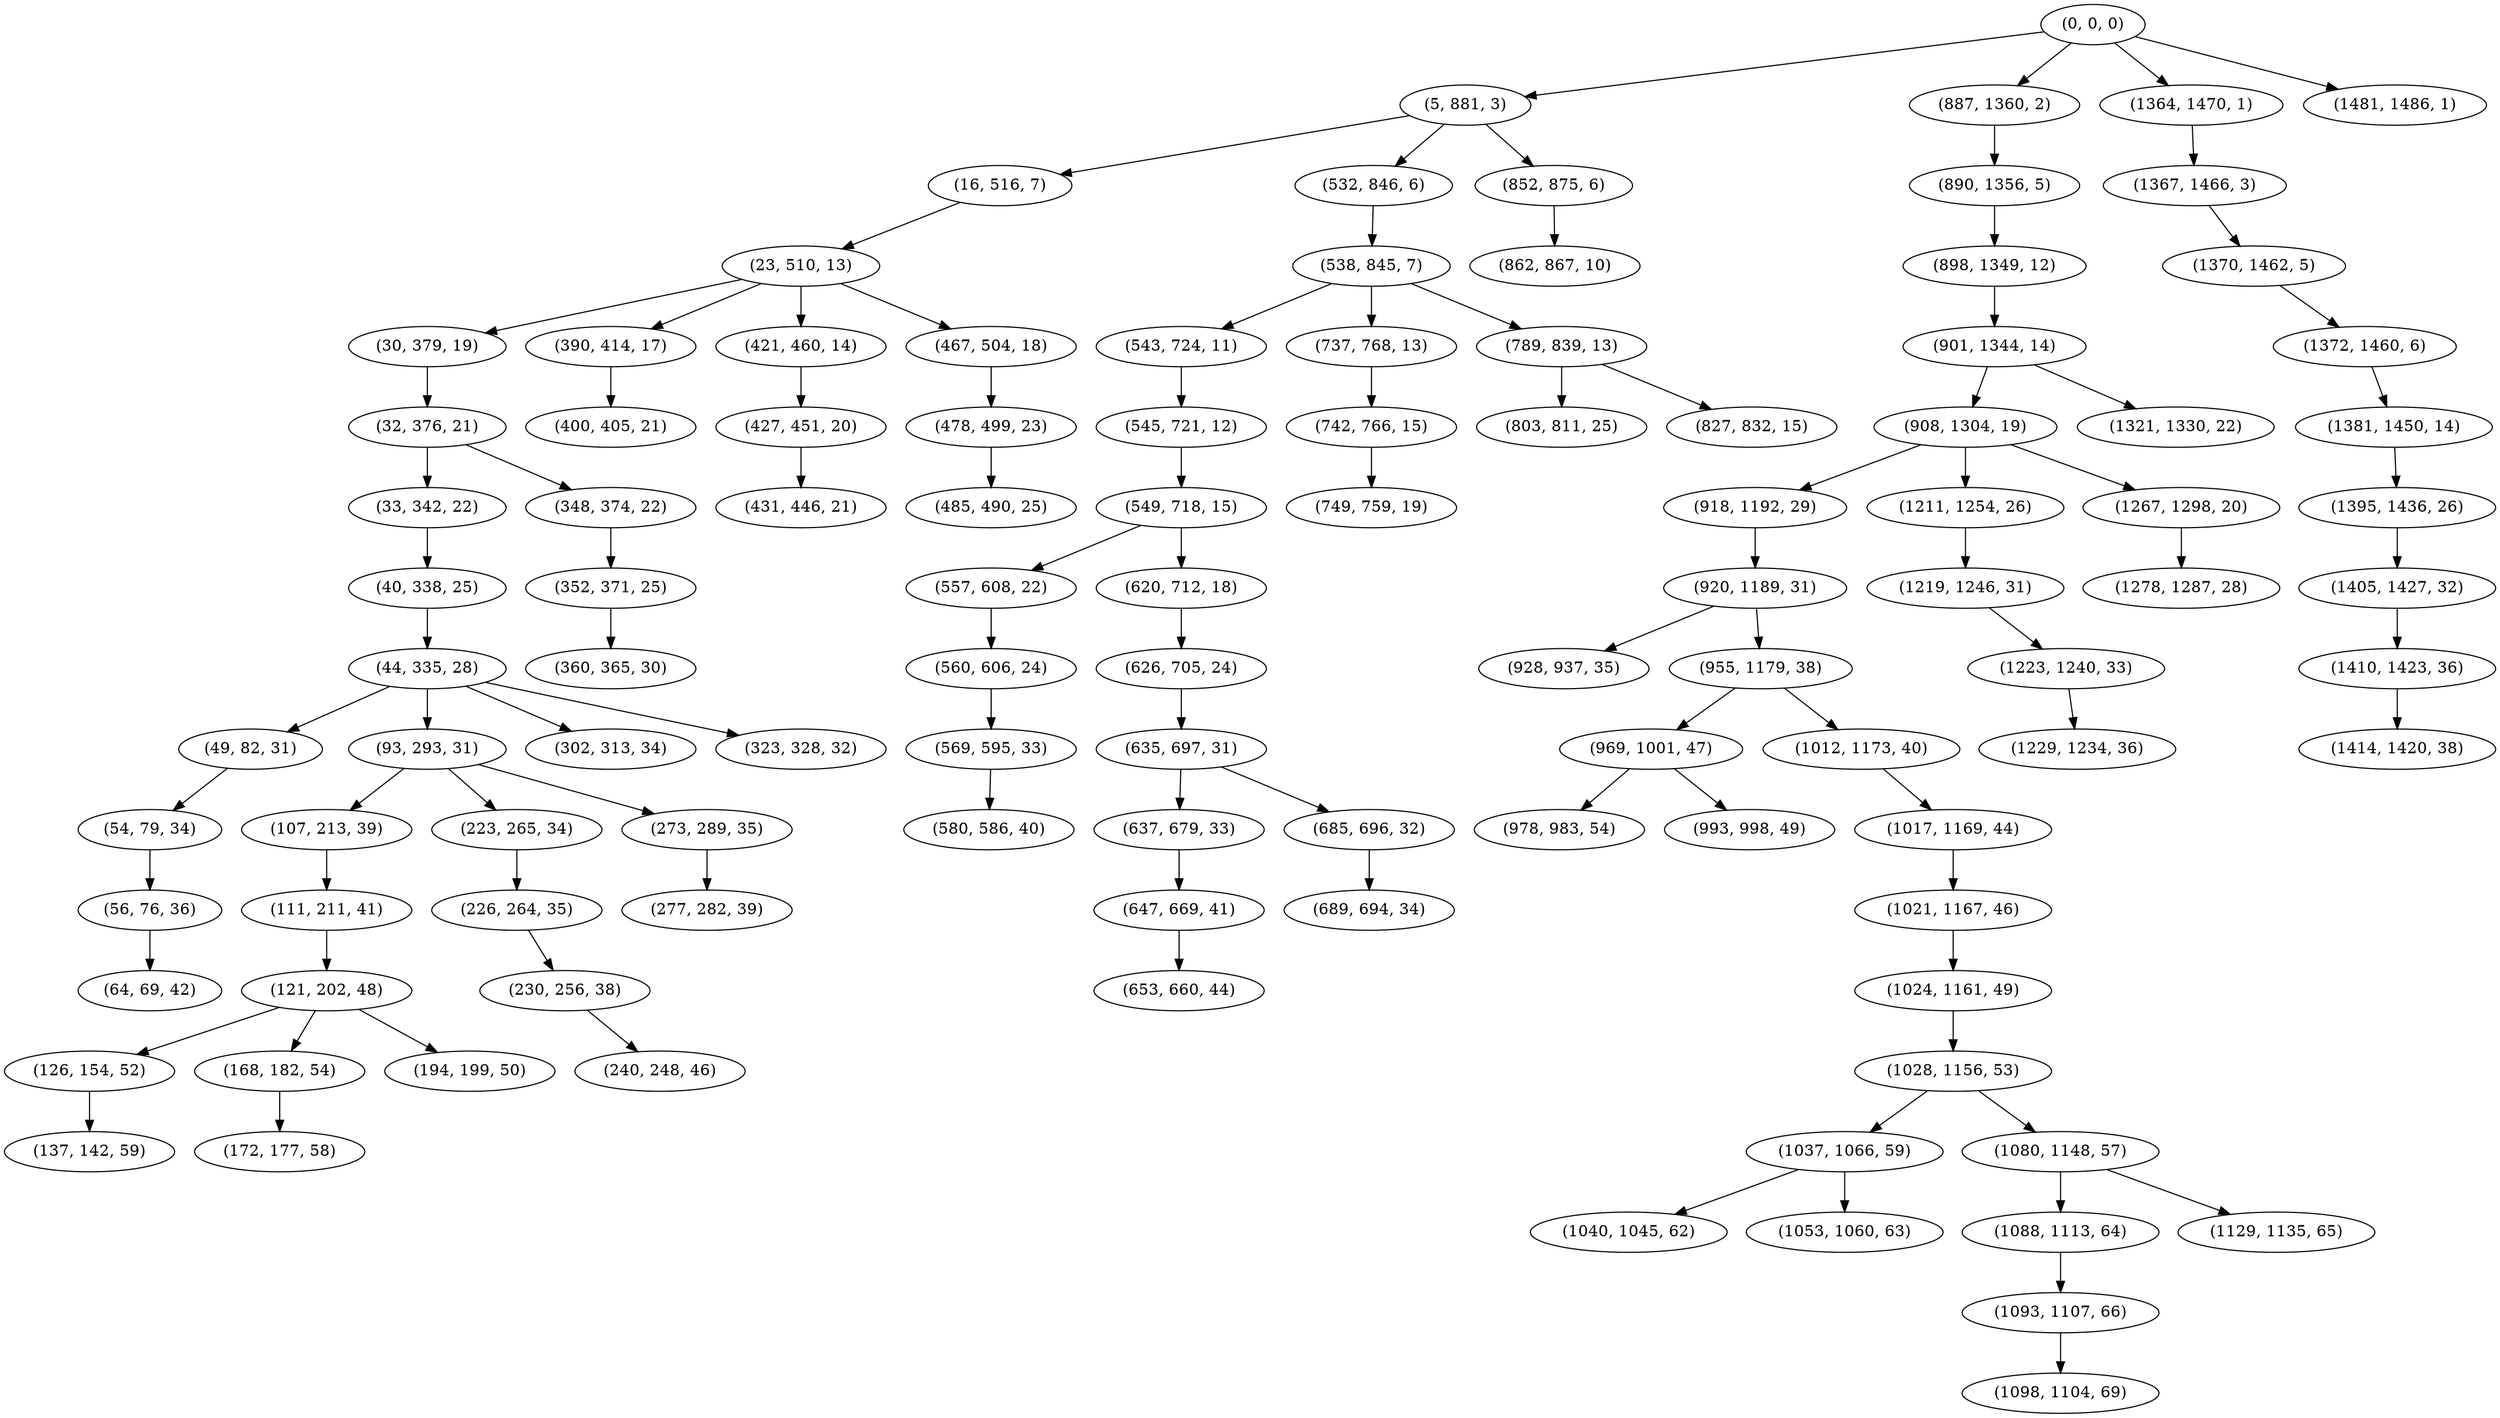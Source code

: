 digraph tree {
    "(0, 0, 0)";
    "(5, 881, 3)";
    "(16, 516, 7)";
    "(23, 510, 13)";
    "(30, 379, 19)";
    "(32, 376, 21)";
    "(33, 342, 22)";
    "(40, 338, 25)";
    "(44, 335, 28)";
    "(49, 82, 31)";
    "(54, 79, 34)";
    "(56, 76, 36)";
    "(64, 69, 42)";
    "(93, 293, 31)";
    "(107, 213, 39)";
    "(111, 211, 41)";
    "(121, 202, 48)";
    "(126, 154, 52)";
    "(137, 142, 59)";
    "(168, 182, 54)";
    "(172, 177, 58)";
    "(194, 199, 50)";
    "(223, 265, 34)";
    "(226, 264, 35)";
    "(230, 256, 38)";
    "(240, 248, 46)";
    "(273, 289, 35)";
    "(277, 282, 39)";
    "(302, 313, 34)";
    "(323, 328, 32)";
    "(348, 374, 22)";
    "(352, 371, 25)";
    "(360, 365, 30)";
    "(390, 414, 17)";
    "(400, 405, 21)";
    "(421, 460, 14)";
    "(427, 451, 20)";
    "(431, 446, 21)";
    "(467, 504, 18)";
    "(478, 499, 23)";
    "(485, 490, 25)";
    "(532, 846, 6)";
    "(538, 845, 7)";
    "(543, 724, 11)";
    "(545, 721, 12)";
    "(549, 718, 15)";
    "(557, 608, 22)";
    "(560, 606, 24)";
    "(569, 595, 33)";
    "(580, 586, 40)";
    "(620, 712, 18)";
    "(626, 705, 24)";
    "(635, 697, 31)";
    "(637, 679, 33)";
    "(647, 669, 41)";
    "(653, 660, 44)";
    "(685, 696, 32)";
    "(689, 694, 34)";
    "(737, 768, 13)";
    "(742, 766, 15)";
    "(749, 759, 19)";
    "(789, 839, 13)";
    "(803, 811, 25)";
    "(827, 832, 15)";
    "(852, 875, 6)";
    "(862, 867, 10)";
    "(887, 1360, 2)";
    "(890, 1356, 5)";
    "(898, 1349, 12)";
    "(901, 1344, 14)";
    "(908, 1304, 19)";
    "(918, 1192, 29)";
    "(920, 1189, 31)";
    "(928, 937, 35)";
    "(955, 1179, 38)";
    "(969, 1001, 47)";
    "(978, 983, 54)";
    "(993, 998, 49)";
    "(1012, 1173, 40)";
    "(1017, 1169, 44)";
    "(1021, 1167, 46)";
    "(1024, 1161, 49)";
    "(1028, 1156, 53)";
    "(1037, 1066, 59)";
    "(1040, 1045, 62)";
    "(1053, 1060, 63)";
    "(1080, 1148, 57)";
    "(1088, 1113, 64)";
    "(1093, 1107, 66)";
    "(1098, 1104, 69)";
    "(1129, 1135, 65)";
    "(1211, 1254, 26)";
    "(1219, 1246, 31)";
    "(1223, 1240, 33)";
    "(1229, 1234, 36)";
    "(1267, 1298, 20)";
    "(1278, 1287, 28)";
    "(1321, 1330, 22)";
    "(1364, 1470, 1)";
    "(1367, 1466, 3)";
    "(1370, 1462, 5)";
    "(1372, 1460, 6)";
    "(1381, 1450, 14)";
    "(1395, 1436, 26)";
    "(1405, 1427, 32)";
    "(1410, 1423, 36)";
    "(1414, 1420, 38)";
    "(1481, 1486, 1)";
    "(0, 0, 0)" -> "(5, 881, 3)";
    "(0, 0, 0)" -> "(887, 1360, 2)";
    "(0, 0, 0)" -> "(1364, 1470, 1)";
    "(0, 0, 0)" -> "(1481, 1486, 1)";
    "(5, 881, 3)" -> "(16, 516, 7)";
    "(5, 881, 3)" -> "(532, 846, 6)";
    "(5, 881, 3)" -> "(852, 875, 6)";
    "(16, 516, 7)" -> "(23, 510, 13)";
    "(23, 510, 13)" -> "(30, 379, 19)";
    "(23, 510, 13)" -> "(390, 414, 17)";
    "(23, 510, 13)" -> "(421, 460, 14)";
    "(23, 510, 13)" -> "(467, 504, 18)";
    "(30, 379, 19)" -> "(32, 376, 21)";
    "(32, 376, 21)" -> "(33, 342, 22)";
    "(32, 376, 21)" -> "(348, 374, 22)";
    "(33, 342, 22)" -> "(40, 338, 25)";
    "(40, 338, 25)" -> "(44, 335, 28)";
    "(44, 335, 28)" -> "(49, 82, 31)";
    "(44, 335, 28)" -> "(93, 293, 31)";
    "(44, 335, 28)" -> "(302, 313, 34)";
    "(44, 335, 28)" -> "(323, 328, 32)";
    "(49, 82, 31)" -> "(54, 79, 34)";
    "(54, 79, 34)" -> "(56, 76, 36)";
    "(56, 76, 36)" -> "(64, 69, 42)";
    "(93, 293, 31)" -> "(107, 213, 39)";
    "(93, 293, 31)" -> "(223, 265, 34)";
    "(93, 293, 31)" -> "(273, 289, 35)";
    "(107, 213, 39)" -> "(111, 211, 41)";
    "(111, 211, 41)" -> "(121, 202, 48)";
    "(121, 202, 48)" -> "(126, 154, 52)";
    "(121, 202, 48)" -> "(168, 182, 54)";
    "(121, 202, 48)" -> "(194, 199, 50)";
    "(126, 154, 52)" -> "(137, 142, 59)";
    "(168, 182, 54)" -> "(172, 177, 58)";
    "(223, 265, 34)" -> "(226, 264, 35)";
    "(226, 264, 35)" -> "(230, 256, 38)";
    "(230, 256, 38)" -> "(240, 248, 46)";
    "(273, 289, 35)" -> "(277, 282, 39)";
    "(348, 374, 22)" -> "(352, 371, 25)";
    "(352, 371, 25)" -> "(360, 365, 30)";
    "(390, 414, 17)" -> "(400, 405, 21)";
    "(421, 460, 14)" -> "(427, 451, 20)";
    "(427, 451, 20)" -> "(431, 446, 21)";
    "(467, 504, 18)" -> "(478, 499, 23)";
    "(478, 499, 23)" -> "(485, 490, 25)";
    "(532, 846, 6)" -> "(538, 845, 7)";
    "(538, 845, 7)" -> "(543, 724, 11)";
    "(538, 845, 7)" -> "(737, 768, 13)";
    "(538, 845, 7)" -> "(789, 839, 13)";
    "(543, 724, 11)" -> "(545, 721, 12)";
    "(545, 721, 12)" -> "(549, 718, 15)";
    "(549, 718, 15)" -> "(557, 608, 22)";
    "(549, 718, 15)" -> "(620, 712, 18)";
    "(557, 608, 22)" -> "(560, 606, 24)";
    "(560, 606, 24)" -> "(569, 595, 33)";
    "(569, 595, 33)" -> "(580, 586, 40)";
    "(620, 712, 18)" -> "(626, 705, 24)";
    "(626, 705, 24)" -> "(635, 697, 31)";
    "(635, 697, 31)" -> "(637, 679, 33)";
    "(635, 697, 31)" -> "(685, 696, 32)";
    "(637, 679, 33)" -> "(647, 669, 41)";
    "(647, 669, 41)" -> "(653, 660, 44)";
    "(685, 696, 32)" -> "(689, 694, 34)";
    "(737, 768, 13)" -> "(742, 766, 15)";
    "(742, 766, 15)" -> "(749, 759, 19)";
    "(789, 839, 13)" -> "(803, 811, 25)";
    "(789, 839, 13)" -> "(827, 832, 15)";
    "(852, 875, 6)" -> "(862, 867, 10)";
    "(887, 1360, 2)" -> "(890, 1356, 5)";
    "(890, 1356, 5)" -> "(898, 1349, 12)";
    "(898, 1349, 12)" -> "(901, 1344, 14)";
    "(901, 1344, 14)" -> "(908, 1304, 19)";
    "(901, 1344, 14)" -> "(1321, 1330, 22)";
    "(908, 1304, 19)" -> "(918, 1192, 29)";
    "(908, 1304, 19)" -> "(1211, 1254, 26)";
    "(908, 1304, 19)" -> "(1267, 1298, 20)";
    "(918, 1192, 29)" -> "(920, 1189, 31)";
    "(920, 1189, 31)" -> "(928, 937, 35)";
    "(920, 1189, 31)" -> "(955, 1179, 38)";
    "(955, 1179, 38)" -> "(969, 1001, 47)";
    "(955, 1179, 38)" -> "(1012, 1173, 40)";
    "(969, 1001, 47)" -> "(978, 983, 54)";
    "(969, 1001, 47)" -> "(993, 998, 49)";
    "(1012, 1173, 40)" -> "(1017, 1169, 44)";
    "(1017, 1169, 44)" -> "(1021, 1167, 46)";
    "(1021, 1167, 46)" -> "(1024, 1161, 49)";
    "(1024, 1161, 49)" -> "(1028, 1156, 53)";
    "(1028, 1156, 53)" -> "(1037, 1066, 59)";
    "(1028, 1156, 53)" -> "(1080, 1148, 57)";
    "(1037, 1066, 59)" -> "(1040, 1045, 62)";
    "(1037, 1066, 59)" -> "(1053, 1060, 63)";
    "(1080, 1148, 57)" -> "(1088, 1113, 64)";
    "(1080, 1148, 57)" -> "(1129, 1135, 65)";
    "(1088, 1113, 64)" -> "(1093, 1107, 66)";
    "(1093, 1107, 66)" -> "(1098, 1104, 69)";
    "(1211, 1254, 26)" -> "(1219, 1246, 31)";
    "(1219, 1246, 31)" -> "(1223, 1240, 33)";
    "(1223, 1240, 33)" -> "(1229, 1234, 36)";
    "(1267, 1298, 20)" -> "(1278, 1287, 28)";
    "(1364, 1470, 1)" -> "(1367, 1466, 3)";
    "(1367, 1466, 3)" -> "(1370, 1462, 5)";
    "(1370, 1462, 5)" -> "(1372, 1460, 6)";
    "(1372, 1460, 6)" -> "(1381, 1450, 14)";
    "(1381, 1450, 14)" -> "(1395, 1436, 26)";
    "(1395, 1436, 26)" -> "(1405, 1427, 32)";
    "(1405, 1427, 32)" -> "(1410, 1423, 36)";
    "(1410, 1423, 36)" -> "(1414, 1420, 38)";
}
